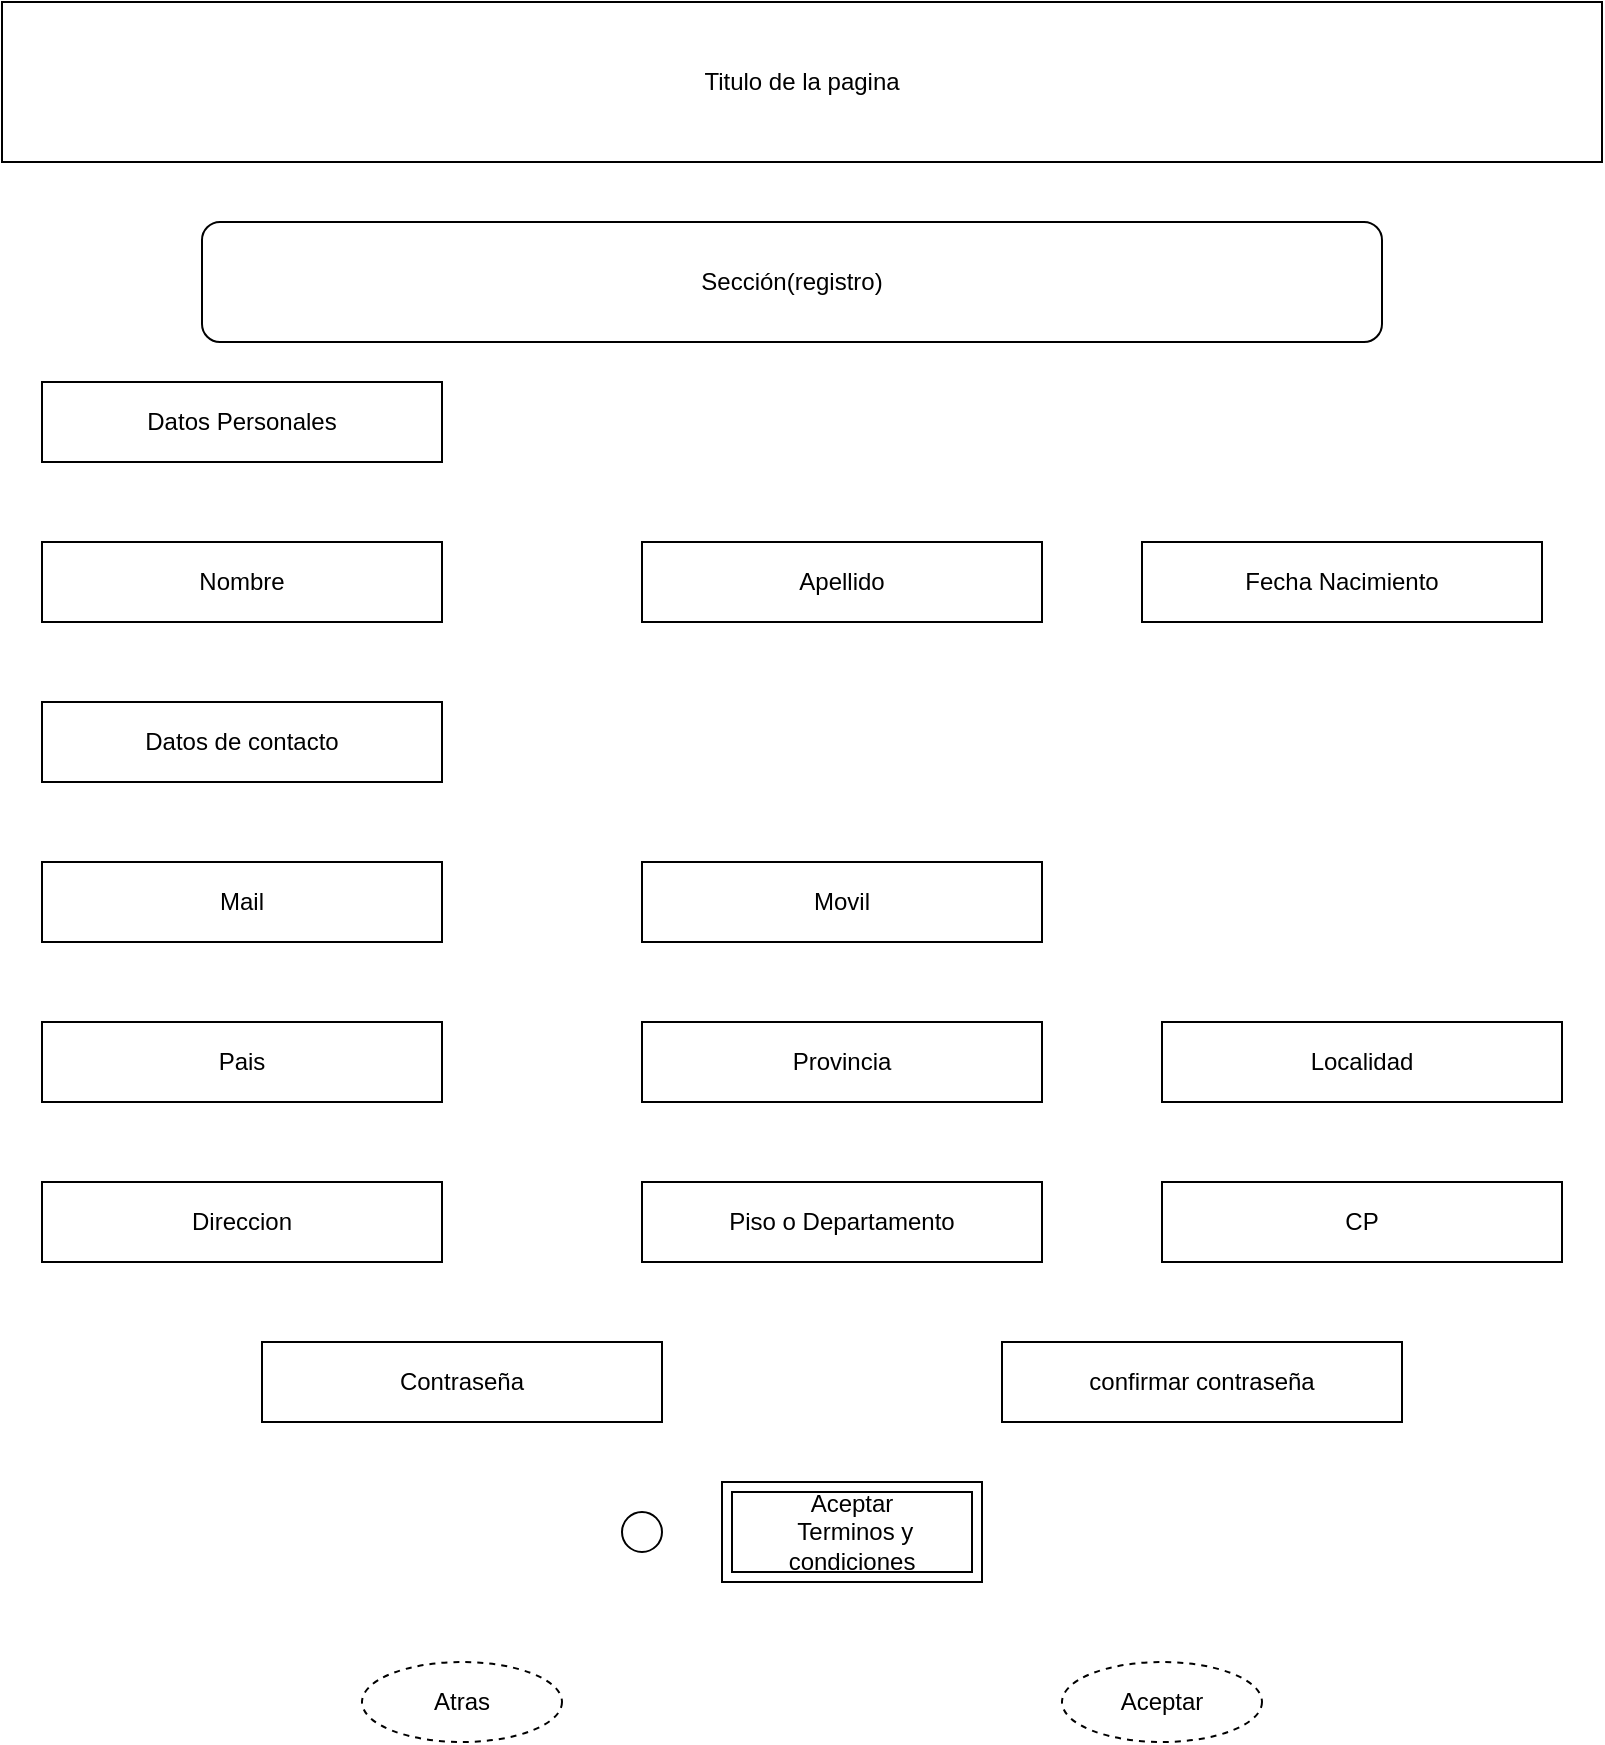 <mxfile version="18.0.1" type="device"><diagram id="ISdmTbTTLZBwogCW9CHK" name="Page-1"><mxGraphModel dx="1373" dy="794" grid="1" gridSize="10" guides="1" tooltips="1" connect="1" arrows="1" fold="1" page="1" pageScale="1" pageWidth="827" pageHeight="1169" math="0" shadow="0"><root><mxCell id="0"/><mxCell id="1" parent="0"/><mxCell id="JSHdiYS2juU2fs6gqxcS-1" value="Titulo de la pagina" style="rounded=0;whiteSpace=wrap;html=1;" vertex="1" parent="1"><mxGeometry x="20" y="10" width="800" height="80" as="geometry"/></mxCell><mxCell id="JSHdiYS2juU2fs6gqxcS-2" value="Sección(registro)" style="rounded=1;whiteSpace=wrap;html=1;" vertex="1" parent="1"><mxGeometry x="120" y="120" width="590" height="60" as="geometry"/></mxCell><mxCell id="JSHdiYS2juU2fs6gqxcS-7" value="Nombre" style="whiteSpace=wrap;html=1;align=center;" vertex="1" parent="1"><mxGeometry x="40" y="280" width="200" height="40" as="geometry"/></mxCell><mxCell id="JSHdiYS2juU2fs6gqxcS-8" value="Datos Personales" style="whiteSpace=wrap;html=1;align=center;" vertex="1" parent="1"><mxGeometry x="40" y="200" width="200" height="40" as="geometry"/></mxCell><mxCell id="JSHdiYS2juU2fs6gqxcS-9" value="Mail" style="whiteSpace=wrap;html=1;align=center;" vertex="1" parent="1"><mxGeometry x="40" y="440" width="200" height="40" as="geometry"/></mxCell><mxCell id="JSHdiYS2juU2fs6gqxcS-10" value="Movil" style="whiteSpace=wrap;html=1;align=center;" vertex="1" parent="1"><mxGeometry x="340" y="440" width="200" height="40" as="geometry"/></mxCell><mxCell id="JSHdiYS2juU2fs6gqxcS-11" value="Apellido" style="whiteSpace=wrap;html=1;align=center;" vertex="1" parent="1"><mxGeometry x="340" y="280" width="200" height="40" as="geometry"/></mxCell><mxCell id="JSHdiYS2juU2fs6gqxcS-12" value="Datos de contacto" style="whiteSpace=wrap;html=1;align=center;" vertex="1" parent="1"><mxGeometry x="40" y="360" width="200" height="40" as="geometry"/></mxCell><mxCell id="JSHdiYS2juU2fs6gqxcS-13" value="Fecha Nacimiento" style="whiteSpace=wrap;html=1;align=center;" vertex="1" parent="1"><mxGeometry x="590" y="280" width="200" height="40" as="geometry"/></mxCell><mxCell id="JSHdiYS2juU2fs6gqxcS-14" value="Pais" style="whiteSpace=wrap;html=1;align=center;" vertex="1" parent="1"><mxGeometry x="40" y="520" width="200" height="40" as="geometry"/></mxCell><mxCell id="JSHdiYS2juU2fs6gqxcS-16" value="Provincia" style="whiteSpace=wrap;html=1;align=center;" vertex="1" parent="1"><mxGeometry x="340" y="520" width="200" height="40" as="geometry"/></mxCell><mxCell id="JSHdiYS2juU2fs6gqxcS-17" value="Localidad" style="whiteSpace=wrap;html=1;align=center;" vertex="1" parent="1"><mxGeometry x="600" y="520" width="200" height="40" as="geometry"/></mxCell><mxCell id="JSHdiYS2juU2fs6gqxcS-18" value="Direccion" style="whiteSpace=wrap;html=1;align=center;" vertex="1" parent="1"><mxGeometry x="40" y="600" width="200" height="40" as="geometry"/></mxCell><mxCell id="JSHdiYS2juU2fs6gqxcS-19" value="Piso o Departamento" style="whiteSpace=wrap;html=1;align=center;" vertex="1" parent="1"><mxGeometry x="340" y="600" width="200" height="40" as="geometry"/></mxCell><mxCell id="JSHdiYS2juU2fs6gqxcS-20" value="CP" style="whiteSpace=wrap;html=1;align=center;" vertex="1" parent="1"><mxGeometry x="600" y="600" width="200" height="40" as="geometry"/></mxCell><mxCell id="JSHdiYS2juU2fs6gqxcS-21" value="Atras" style="ellipse;whiteSpace=wrap;html=1;align=center;dashed=1;" vertex="1" parent="1"><mxGeometry x="200" y="840" width="100" height="40" as="geometry"/></mxCell><mxCell id="JSHdiYS2juU2fs6gqxcS-22" value="Aceptar" style="ellipse;whiteSpace=wrap;html=1;align=center;dashed=1;" vertex="1" parent="1"><mxGeometry x="550" y="840" width="100" height="40" as="geometry"/></mxCell><mxCell id="JSHdiYS2juU2fs6gqxcS-23" value="Aceptar&lt;br&gt;&amp;nbsp;Terminos y condiciones" style="shape=ext;margin=3;double=1;whiteSpace=wrap;html=1;align=center;" vertex="1" parent="1"><mxGeometry x="380" y="750" width="130" height="50" as="geometry"/></mxCell><mxCell id="JSHdiYS2juU2fs6gqxcS-24" value="" style="verticalLabelPosition=bottom;verticalAlign=top;html=1;shape=mxgraph.flowchart.on-page_reference;" vertex="1" parent="1"><mxGeometry x="330" y="765" width="20" height="20" as="geometry"/></mxCell><mxCell id="JSHdiYS2juU2fs6gqxcS-25" value="Contraseña" style="whiteSpace=wrap;html=1;align=center;" vertex="1" parent="1"><mxGeometry x="150" y="680" width="200" height="40" as="geometry"/></mxCell><mxCell id="JSHdiYS2juU2fs6gqxcS-26" value="confirmar contraseña" style="whiteSpace=wrap;html=1;align=center;" vertex="1" parent="1"><mxGeometry x="520" y="680" width="200" height="40" as="geometry"/></mxCell></root></mxGraphModel></diagram></mxfile>